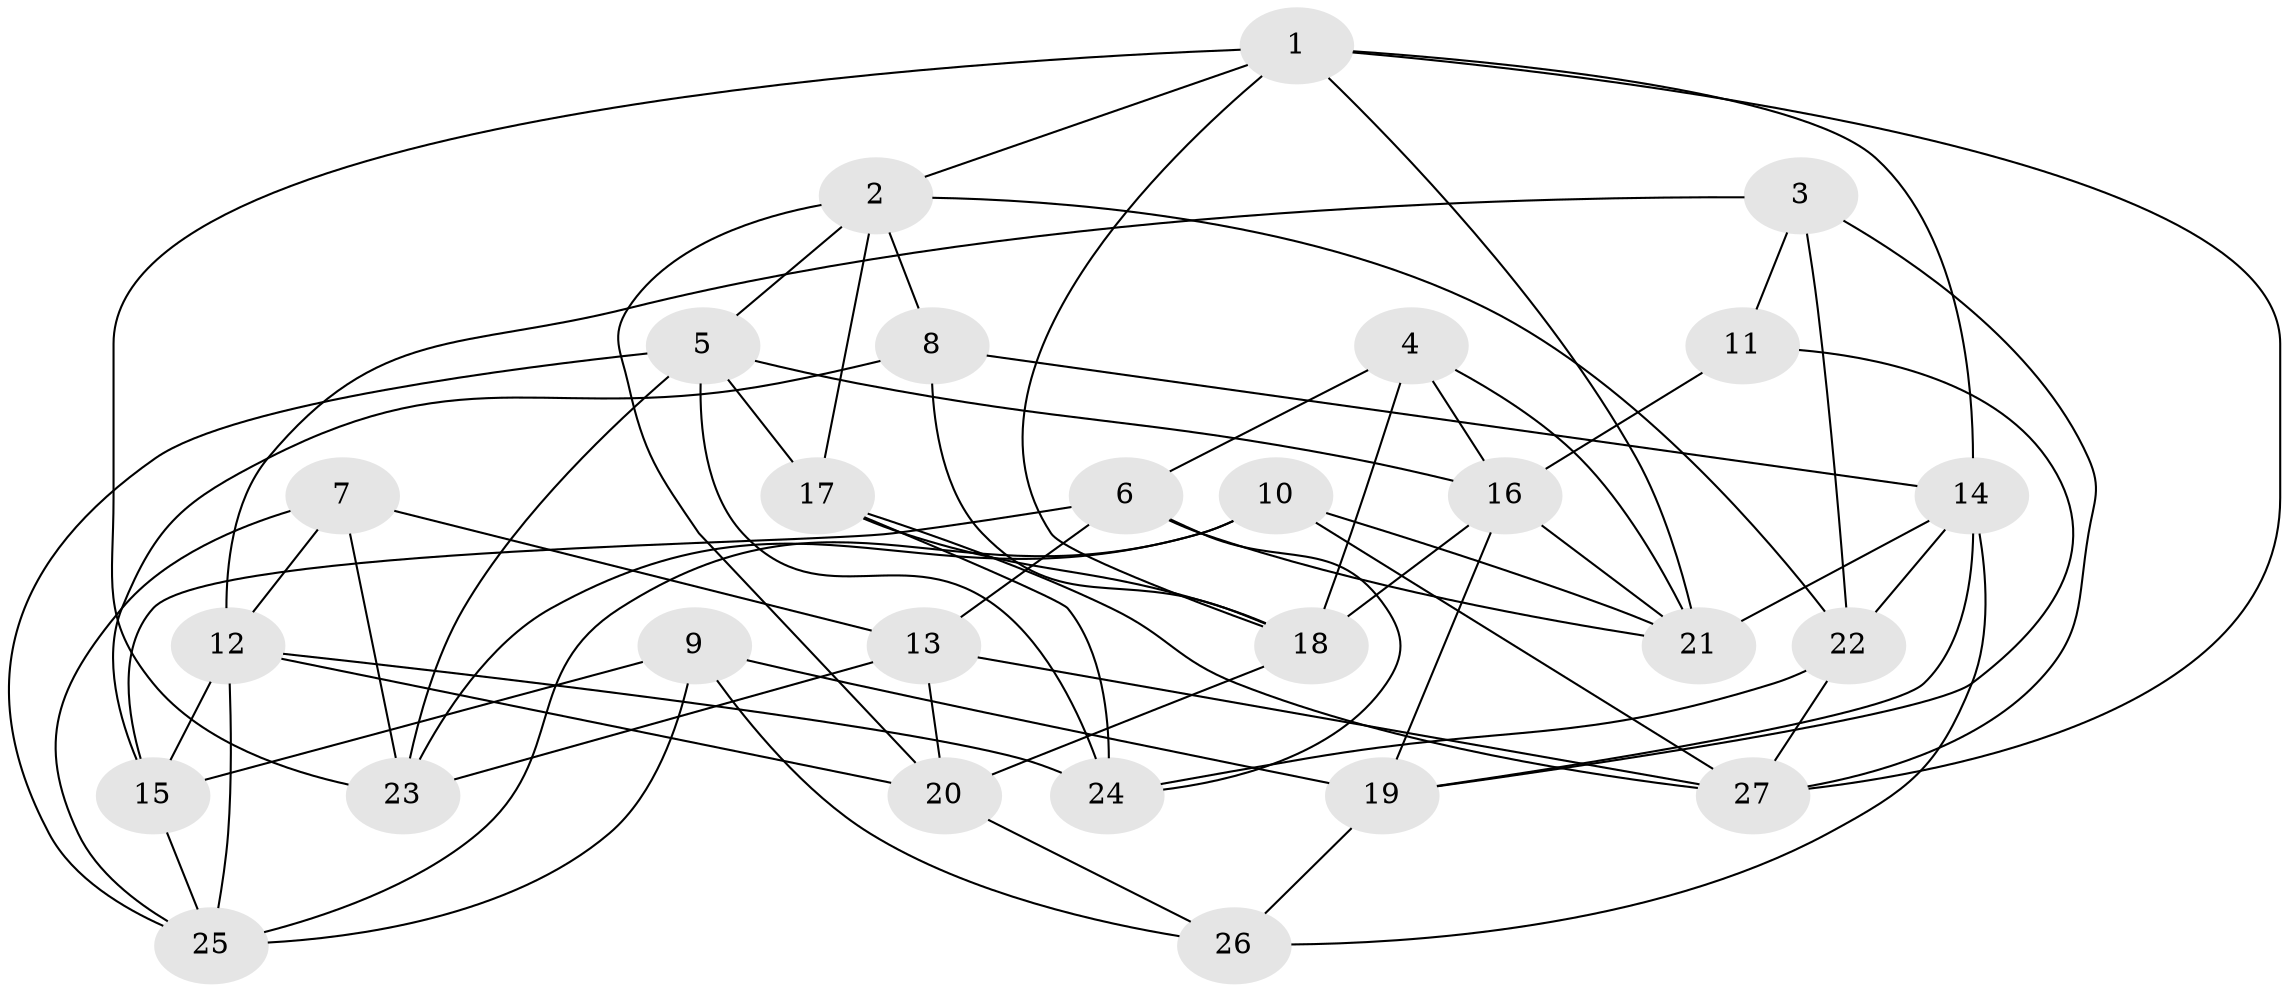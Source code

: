 // original degree distribution, {4: 1.0}
// Generated by graph-tools (version 1.1) at 2025/03/03/09/25 03:03:03]
// undirected, 27 vertices, 68 edges
graph export_dot {
graph [start="1"]
  node [color=gray90,style=filled];
  1;
  2;
  3;
  4;
  5;
  6;
  7;
  8;
  9;
  10;
  11;
  12;
  13;
  14;
  15;
  16;
  17;
  18;
  19;
  20;
  21;
  22;
  23;
  24;
  25;
  26;
  27;
  1 -- 2 [weight=1.0];
  1 -- 14 [weight=1.0];
  1 -- 18 [weight=1.0];
  1 -- 21 [weight=1.0];
  1 -- 23 [weight=1.0];
  1 -- 27 [weight=1.0];
  2 -- 5 [weight=1.0];
  2 -- 8 [weight=1.0];
  2 -- 17 [weight=1.0];
  2 -- 20 [weight=1.0];
  2 -- 22 [weight=1.0];
  3 -- 11 [weight=2.0];
  3 -- 12 [weight=1.0];
  3 -- 22 [weight=2.0];
  3 -- 27 [weight=1.0];
  4 -- 6 [weight=1.0];
  4 -- 16 [weight=1.0];
  4 -- 18 [weight=1.0];
  4 -- 21 [weight=1.0];
  5 -- 16 [weight=1.0];
  5 -- 17 [weight=2.0];
  5 -- 23 [weight=1.0];
  5 -- 24 [weight=2.0];
  5 -- 25 [weight=1.0];
  6 -- 13 [weight=2.0];
  6 -- 15 [weight=1.0];
  6 -- 21 [weight=1.0];
  6 -- 24 [weight=1.0];
  7 -- 12 [weight=1.0];
  7 -- 13 [weight=1.0];
  7 -- 23 [weight=2.0];
  7 -- 25 [weight=2.0];
  8 -- 14 [weight=1.0];
  8 -- 15 [weight=1.0];
  8 -- 18 [weight=1.0];
  9 -- 15 [weight=2.0];
  9 -- 19 [weight=1.0];
  9 -- 25 [weight=2.0];
  9 -- 26 [weight=1.0];
  10 -- 21 [weight=1.0];
  10 -- 23 [weight=1.0];
  10 -- 25 [weight=1.0];
  10 -- 27 [weight=1.0];
  11 -- 16 [weight=1.0];
  11 -- 19 [weight=1.0];
  12 -- 15 [weight=1.0];
  12 -- 20 [weight=1.0];
  12 -- 24 [weight=1.0];
  12 -- 25 [weight=1.0];
  13 -- 20 [weight=1.0];
  13 -- 23 [weight=1.0];
  13 -- 27 [weight=1.0];
  14 -- 19 [weight=1.0];
  14 -- 21 [weight=1.0];
  14 -- 22 [weight=1.0];
  14 -- 26 [weight=1.0];
  15 -- 25 [weight=1.0];
  16 -- 18 [weight=1.0];
  16 -- 19 [weight=1.0];
  16 -- 21 [weight=1.0];
  17 -- 18 [weight=1.0];
  17 -- 24 [weight=1.0];
  17 -- 27 [weight=1.0];
  18 -- 20 [weight=1.0];
  19 -- 26 [weight=2.0];
  20 -- 26 [weight=2.0];
  22 -- 24 [weight=1.0];
  22 -- 27 [weight=1.0];
}
